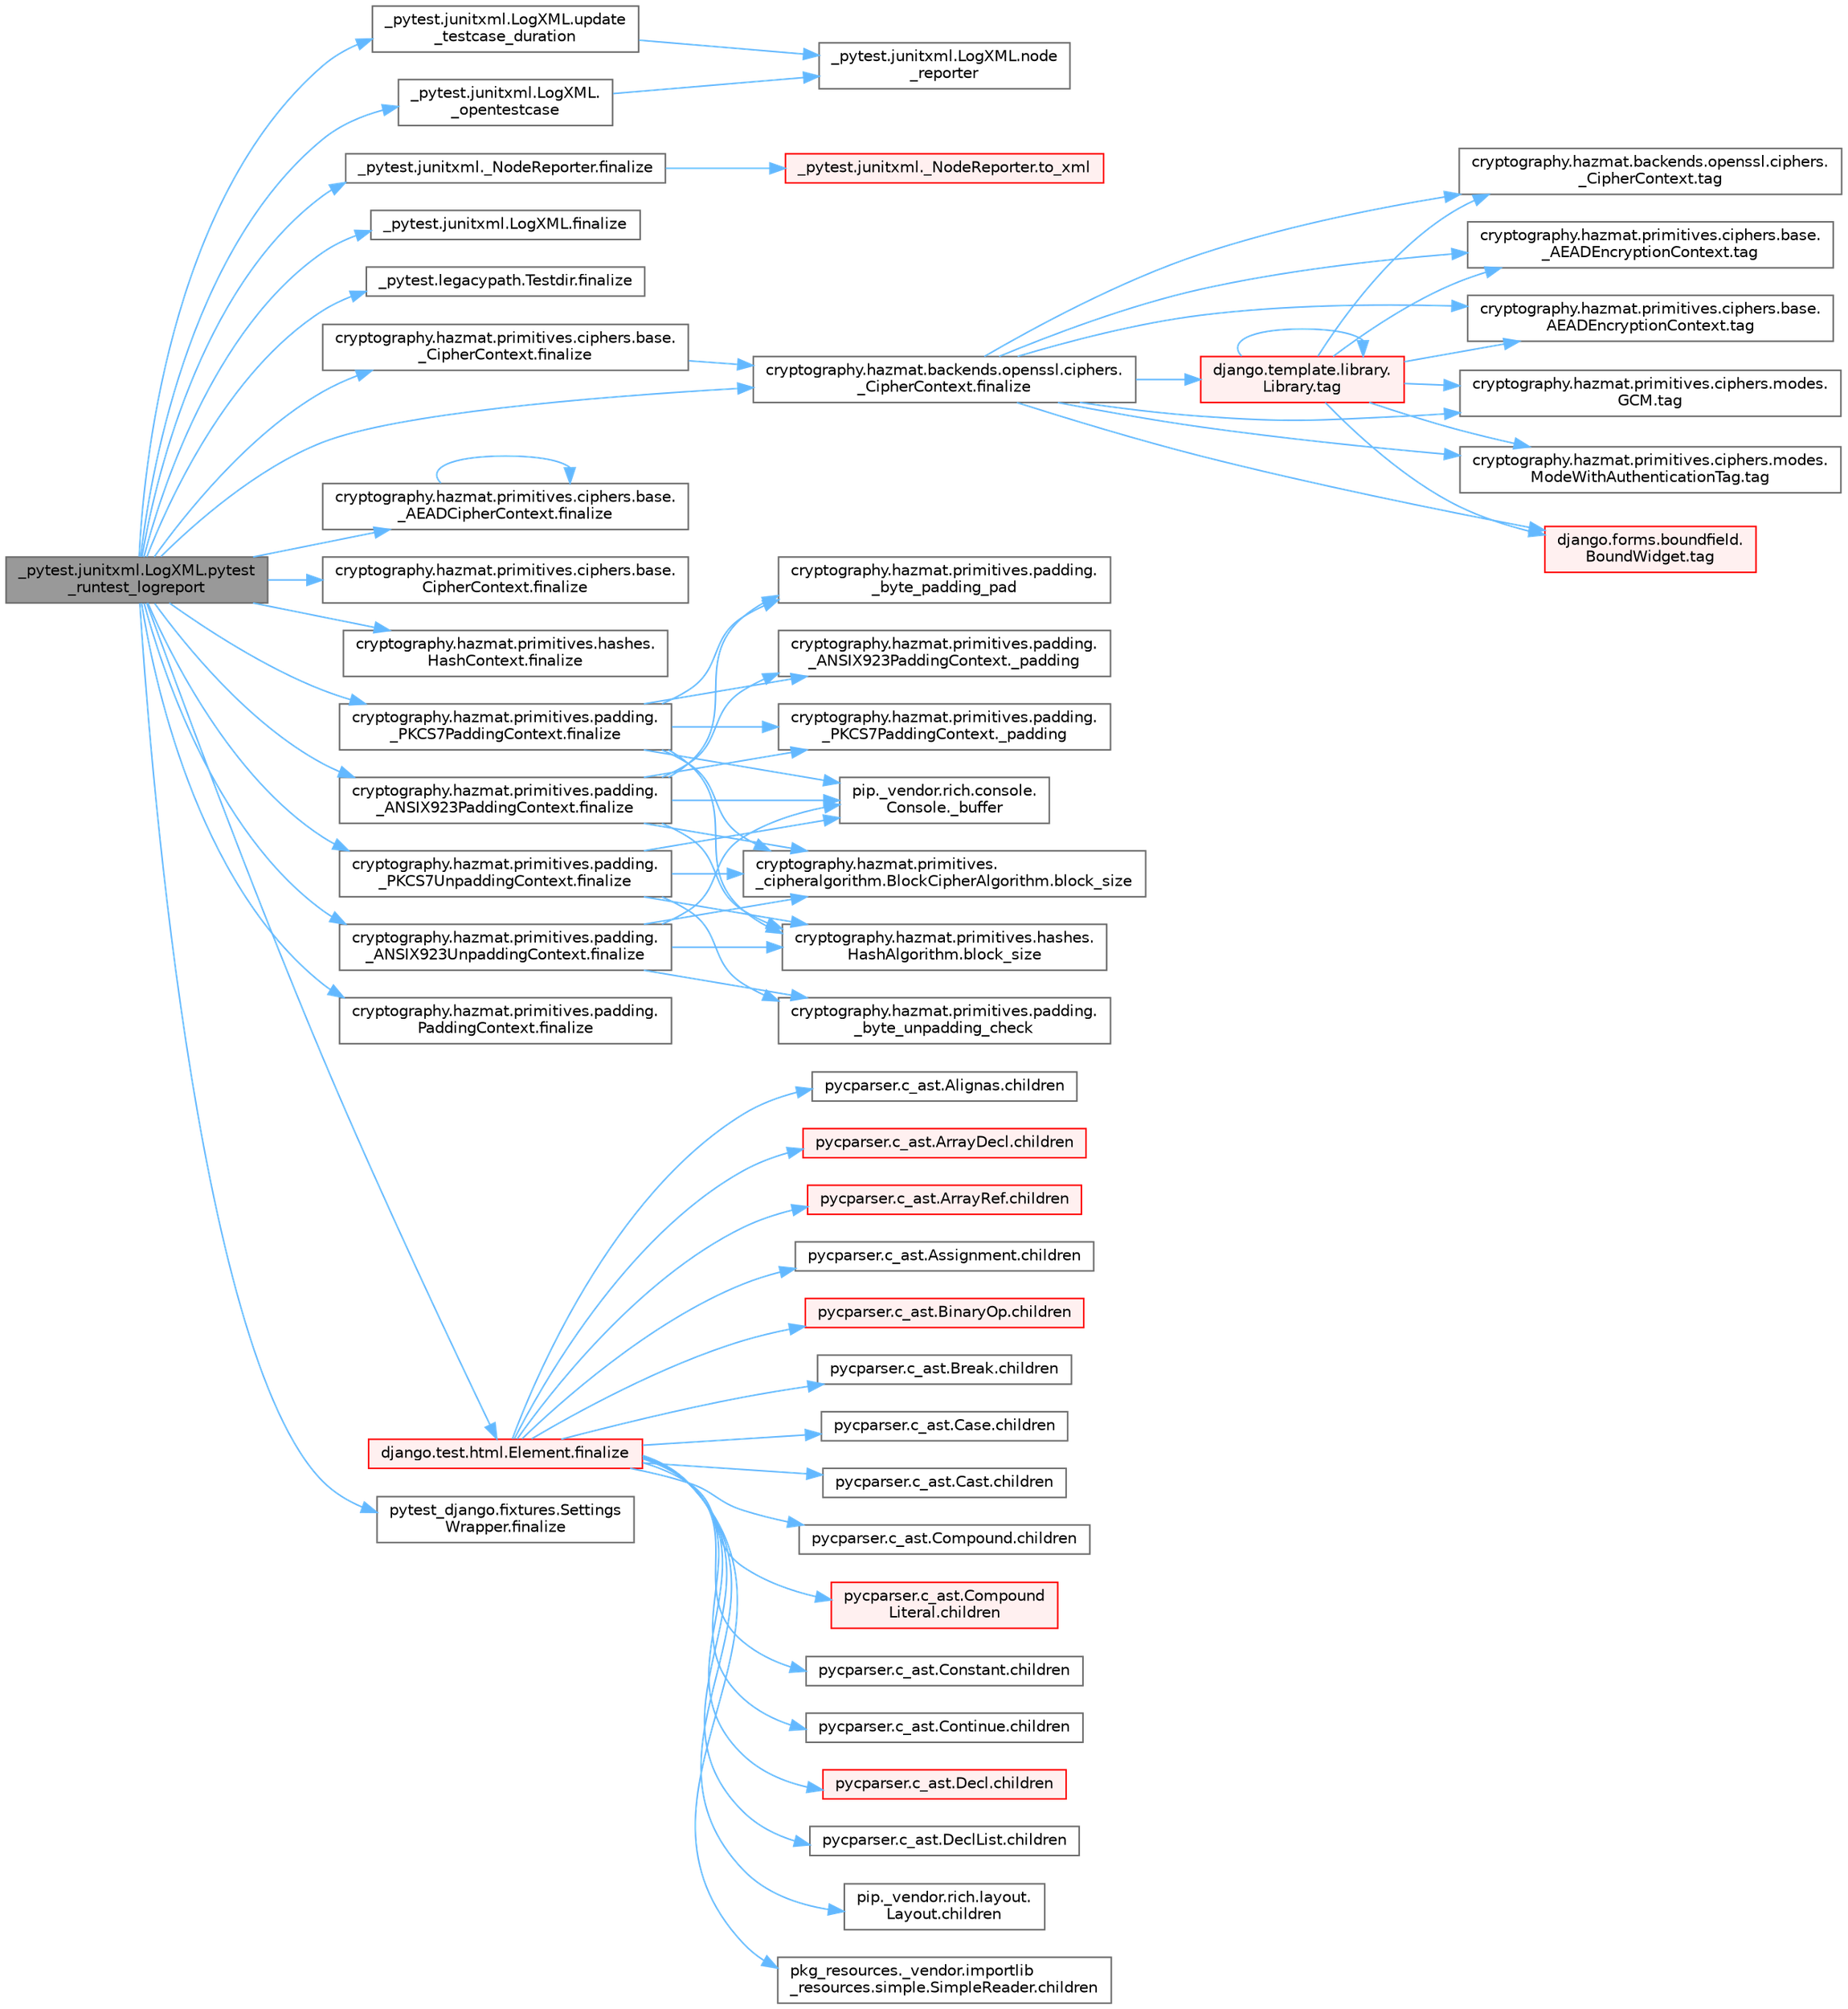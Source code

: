 digraph "_pytest.junitxml.LogXML.pytest_runtest_logreport"
{
 // LATEX_PDF_SIZE
  bgcolor="transparent";
  edge [fontname=Helvetica,fontsize=10,labelfontname=Helvetica,labelfontsize=10];
  node [fontname=Helvetica,fontsize=10,shape=box,height=0.2,width=0.4];
  rankdir="LR";
  Node1 [id="Node000001",label="_pytest.junitxml.LogXML.pytest\l_runtest_logreport",height=0.2,width=0.4,color="gray40", fillcolor="grey60", style="filled", fontcolor="black",tooltip=" "];
  Node1 -> Node2 [id="edge1_Node000001_Node000002",color="steelblue1",style="solid",tooltip=" "];
  Node2 [id="Node000002",label="_pytest.junitxml.LogXML.\l_opentestcase",height=0.2,width=0.4,color="grey40", fillcolor="white", style="filled",URL="$class__pytest_1_1junitxml_1_1_log_x_m_l.html#a4c56a2c4536ae6e51b7fbcab00e9c17b",tooltip=" "];
  Node2 -> Node3 [id="edge2_Node000002_Node000003",color="steelblue1",style="solid",tooltip=" "];
  Node3 [id="Node000003",label="_pytest.junitxml.LogXML.node\l_reporter",height=0.2,width=0.4,color="grey40", fillcolor="white", style="filled",URL="$class__pytest_1_1junitxml_1_1_log_x_m_l.html#af3cb20fb2db9f14d7ad20fd3d3578ae8",tooltip=" "];
  Node1 -> Node4 [id="edge3_Node000001_Node000004",color="steelblue1",style="solid",tooltip=" "];
  Node4 [id="Node000004",label="_pytest.junitxml._NodeReporter.finalize",height=0.2,width=0.4,color="grey40", fillcolor="white", style="filled",URL="$class__pytest_1_1junitxml_1_1___node_reporter.html#a12b9d740f799a66a4bb951054789aab8",tooltip=" "];
  Node4 -> Node5 [id="edge4_Node000004_Node000005",color="steelblue1",style="solid",tooltip=" "];
  Node5 [id="Node000005",label="_pytest.junitxml._NodeReporter.to_xml",height=0.2,width=0.4,color="red", fillcolor="#FFF0F0", style="filled",URL="$class__pytest_1_1junitxml_1_1___node_reporter.html#ae67f4796954fc085c1e5167a7fb6f958",tooltip=" "];
  Node1 -> Node8 [id="edge5_Node000001_Node000008",color="steelblue1",style="solid",tooltip=" "];
  Node8 [id="Node000008",label="_pytest.junitxml.LogXML.finalize",height=0.2,width=0.4,color="grey40", fillcolor="white", style="filled",URL="$class__pytest_1_1junitxml_1_1_log_x_m_l.html#a293f5e3769a7c200eb6e5db7b66510b0",tooltip=" "];
  Node1 -> Node9 [id="edge6_Node000001_Node000009",color="steelblue1",style="solid",tooltip=" "];
  Node9 [id="Node000009",label="_pytest.legacypath.Testdir.finalize",height=0.2,width=0.4,color="grey40", fillcolor="white", style="filled",URL="$class__pytest_1_1legacypath_1_1_testdir.html#ae067393b69c8f032379806e4784dd316",tooltip=" "];
  Node1 -> Node10 [id="edge7_Node000001_Node000010",color="steelblue1",style="solid",tooltip=" "];
  Node10 [id="Node000010",label="cryptography.hazmat.backends.openssl.ciphers.\l_CipherContext.finalize",height=0.2,width=0.4,color="grey40", fillcolor="white", style="filled",URL="$classcryptography_1_1hazmat_1_1backends_1_1openssl_1_1ciphers_1_1___cipher_context.html#a7b71812017c7a9c37f5b24b8d3188cb7",tooltip=" "];
  Node10 -> Node11 [id="edge8_Node000010_Node000011",color="steelblue1",style="solid",tooltip=" "];
  Node11 [id="Node000011",label="cryptography.hazmat.backends.openssl.ciphers.\l_CipherContext.tag",height=0.2,width=0.4,color="grey40", fillcolor="white", style="filled",URL="$classcryptography_1_1hazmat_1_1backends_1_1openssl_1_1ciphers_1_1___cipher_context.html#ae6dad4d606fc49eb4ddf4a291fed5ca2",tooltip=" "];
  Node10 -> Node12 [id="edge9_Node000010_Node000012",color="steelblue1",style="solid",tooltip=" "];
  Node12 [id="Node000012",label="cryptography.hazmat.primitives.ciphers.base.\l_AEADEncryptionContext.tag",height=0.2,width=0.4,color="grey40", fillcolor="white", style="filled",URL="$classcryptography_1_1hazmat_1_1primitives_1_1ciphers_1_1base_1_1___a_e_a_d_encryption_context.html#a3c27c639cc528b605d569b0ce5f3953f",tooltip=" "];
  Node10 -> Node13 [id="edge10_Node000010_Node000013",color="steelblue1",style="solid",tooltip=" "];
  Node13 [id="Node000013",label="cryptography.hazmat.primitives.ciphers.base.\lAEADEncryptionContext.tag",height=0.2,width=0.4,color="grey40", fillcolor="white", style="filled",URL="$classcryptography_1_1hazmat_1_1primitives_1_1ciphers_1_1base_1_1_a_e_a_d_encryption_context.html#adf3ea3ca6b24494f226b51d51e0fe507",tooltip=" "];
  Node10 -> Node14 [id="edge11_Node000010_Node000014",color="steelblue1",style="solid",tooltip=" "];
  Node14 [id="Node000014",label="cryptography.hazmat.primitives.ciphers.modes.\lGCM.tag",height=0.2,width=0.4,color="grey40", fillcolor="white", style="filled",URL="$classcryptography_1_1hazmat_1_1primitives_1_1ciphers_1_1modes_1_1_g_c_m.html#addf5369d4d757745281f5574f29ca725",tooltip=" "];
  Node10 -> Node15 [id="edge12_Node000010_Node000015",color="steelblue1",style="solid",tooltip=" "];
  Node15 [id="Node000015",label="cryptography.hazmat.primitives.ciphers.modes.\lModeWithAuthenticationTag.tag",height=0.2,width=0.4,color="grey40", fillcolor="white", style="filled",URL="$classcryptography_1_1hazmat_1_1primitives_1_1ciphers_1_1modes_1_1_mode_with_authentication_tag.html#a184ce751a28aa441d024b73667d272a7",tooltip=" "];
  Node10 -> Node16 [id="edge13_Node000010_Node000016",color="steelblue1",style="solid",tooltip=" "];
  Node16 [id="Node000016",label="django.forms.boundfield.\lBoundWidget.tag",height=0.2,width=0.4,color="red", fillcolor="#FFF0F0", style="filled",URL="$classdjango_1_1forms_1_1boundfield_1_1_bound_widget.html#a5708b6f8ee83789573ced60a2879e19d",tooltip=" "];
  Node10 -> Node4540 [id="edge14_Node000010_Node004540",color="steelblue1",style="solid",tooltip=" "];
  Node4540 [id="Node004540",label="django.template.library.\lLibrary.tag",height=0.2,width=0.4,color="red", fillcolor="#FFF0F0", style="filled",URL="$classdjango_1_1template_1_1library_1_1_library.html#a3a42e8a0a94b6f4b0949819bfbdfcb3d",tooltip=" "];
  Node4540 -> Node11 [id="edge15_Node004540_Node000011",color="steelblue1",style="solid",tooltip=" "];
  Node4540 -> Node12 [id="edge16_Node004540_Node000012",color="steelblue1",style="solid",tooltip=" "];
  Node4540 -> Node13 [id="edge17_Node004540_Node000013",color="steelblue1",style="solid",tooltip=" "];
  Node4540 -> Node14 [id="edge18_Node004540_Node000014",color="steelblue1",style="solid",tooltip=" "];
  Node4540 -> Node15 [id="edge19_Node004540_Node000015",color="steelblue1",style="solid",tooltip=" "];
  Node4540 -> Node16 [id="edge20_Node004540_Node000016",color="steelblue1",style="solid",tooltip=" "];
  Node4540 -> Node4540 [id="edge21_Node004540_Node004540",color="steelblue1",style="solid",tooltip=" "];
  Node1 -> Node4542 [id="edge22_Node000001_Node004542",color="steelblue1",style="solid",tooltip=" "];
  Node4542 [id="Node004542",label="cryptography.hazmat.primitives.ciphers.base.\l_AEADCipherContext.finalize",height=0.2,width=0.4,color="grey40", fillcolor="white", style="filled",URL="$classcryptography_1_1hazmat_1_1primitives_1_1ciphers_1_1base_1_1___a_e_a_d_cipher_context.html#a584e2909f835f5e7ef3ff44065b32d5a",tooltip=" "];
  Node4542 -> Node4542 [id="edge23_Node004542_Node004542",color="steelblue1",style="solid",tooltip=" "];
  Node1 -> Node4543 [id="edge24_Node000001_Node004543",color="steelblue1",style="solid",tooltip=" "];
  Node4543 [id="Node004543",label="cryptography.hazmat.primitives.ciphers.base.\l_CipherContext.finalize",height=0.2,width=0.4,color="grey40", fillcolor="white", style="filled",URL="$classcryptography_1_1hazmat_1_1primitives_1_1ciphers_1_1base_1_1___cipher_context.html#a9c8e2887cbcf63002d4896b1b28f47ad",tooltip=" "];
  Node4543 -> Node10 [id="edge25_Node004543_Node000010",color="steelblue1",style="solid",tooltip=" "];
  Node1 -> Node4544 [id="edge26_Node000001_Node004544",color="steelblue1",style="solid",tooltip=" "];
  Node4544 [id="Node004544",label="cryptography.hazmat.primitives.ciphers.base.\lCipherContext.finalize",height=0.2,width=0.4,color="grey40", fillcolor="white", style="filled",URL="$classcryptography_1_1hazmat_1_1primitives_1_1ciphers_1_1base_1_1_cipher_context.html#a815f84c9018545fc244867e8c38247fe",tooltip=" "];
  Node1 -> Node4545 [id="edge27_Node000001_Node004545",color="steelblue1",style="solid",tooltip=" "];
  Node4545 [id="Node004545",label="cryptography.hazmat.primitives.hashes.\lHashContext.finalize",height=0.2,width=0.4,color="grey40", fillcolor="white", style="filled",URL="$classcryptography_1_1hazmat_1_1primitives_1_1hashes_1_1_hash_context.html#a334437d1501ed7d052f7c9802903eac7",tooltip=" "];
  Node1 -> Node4546 [id="edge28_Node000001_Node004546",color="steelblue1",style="solid",tooltip=" "];
  Node4546 [id="Node004546",label="cryptography.hazmat.primitives.padding.\l_ANSIX923PaddingContext.finalize",height=0.2,width=0.4,color="grey40", fillcolor="white", style="filled",URL="$classcryptography_1_1hazmat_1_1primitives_1_1padding_1_1___a_n_s_i_x923_padding_context.html#a97148e5787bf477a0958710d9bc8624e",tooltip=" "];
  Node4546 -> Node105 [id="edge29_Node004546_Node000105",color="steelblue1",style="solid",tooltip=" "];
  Node105 [id="Node000105",label="pip._vendor.rich.console.\lConsole._buffer",height=0.2,width=0.4,color="grey40", fillcolor="white", style="filled",URL="$classpip_1_1__vendor_1_1rich_1_1console_1_1_console.html#a51eaf031922c907e4085937b82f5564e",tooltip=" "];
  Node4546 -> Node4547 [id="edge30_Node004546_Node004547",color="steelblue1",style="solid",tooltip=" "];
  Node4547 [id="Node004547",label="cryptography.hazmat.primitives.padding.\l_byte_padding_pad",height=0.2,width=0.4,color="grey40", fillcolor="white", style="filled",URL="$namespacecryptography_1_1hazmat_1_1primitives_1_1padding.html#a8bfd8dd7ddf618e40e2d4059327f400d",tooltip=" "];
  Node4546 -> Node3387 [id="edge31_Node004546_Node003387",color="steelblue1",style="solid",tooltip=" "];
  Node3387 [id="Node003387",label="cryptography.hazmat.primitives.padding.\l_ANSIX923PaddingContext._padding",height=0.2,width=0.4,color="grey40", fillcolor="white", style="filled",URL="$classcryptography_1_1hazmat_1_1primitives_1_1padding_1_1___a_n_s_i_x923_padding_context.html#a0821ca8efd2d6016f5d06629d2b09f8e",tooltip=" "];
  Node4546 -> Node3388 [id="edge32_Node004546_Node003388",color="steelblue1",style="solid",tooltip=" "];
  Node3388 [id="Node003388",label="cryptography.hazmat.primitives.padding.\l_PKCS7PaddingContext._padding",height=0.2,width=0.4,color="grey40", fillcolor="white", style="filled",URL="$classcryptography_1_1hazmat_1_1primitives_1_1padding_1_1___p_k_c_s7_padding_context.html#a7ca0f36db092046a3c38437a0e79456e",tooltip=" "];
  Node4546 -> Node963 [id="edge33_Node004546_Node000963",color="steelblue1",style="solid",tooltip=" "];
  Node963 [id="Node000963",label="cryptography.hazmat.primitives.\l_cipheralgorithm.BlockCipherAlgorithm.block_size",height=0.2,width=0.4,color="grey40", fillcolor="white", style="filled",URL="$classcryptography_1_1hazmat_1_1primitives_1_1__cipheralgorithm_1_1_block_cipher_algorithm.html#af4f088abea2adc20379c986851770ed4",tooltip=" "];
  Node4546 -> Node964 [id="edge34_Node004546_Node000964",color="steelblue1",style="solid",tooltip=" "];
  Node964 [id="Node000964",label="cryptography.hazmat.primitives.hashes.\lHashAlgorithm.block_size",height=0.2,width=0.4,color="grey40", fillcolor="white", style="filled",URL="$classcryptography_1_1hazmat_1_1primitives_1_1hashes_1_1_hash_algorithm.html#a1d63d1b5be48a0a7ddb1adc7d9248e27",tooltip=" "];
  Node1 -> Node4548 [id="edge35_Node000001_Node004548",color="steelblue1",style="solid",tooltip=" "];
  Node4548 [id="Node004548",label="cryptography.hazmat.primitives.padding.\l_ANSIX923UnpaddingContext.finalize",height=0.2,width=0.4,color="grey40", fillcolor="white", style="filled",URL="$classcryptography_1_1hazmat_1_1primitives_1_1padding_1_1___a_n_s_i_x923_unpadding_context.html#a1e8c7666509bd56a79df7264ccadde42",tooltip=" "];
  Node4548 -> Node105 [id="edge36_Node004548_Node000105",color="steelblue1",style="solid",tooltip=" "];
  Node4548 -> Node4549 [id="edge37_Node004548_Node004549",color="steelblue1",style="solid",tooltip=" "];
  Node4549 [id="Node004549",label="cryptography.hazmat.primitives.padding.\l_byte_unpadding_check",height=0.2,width=0.4,color="grey40", fillcolor="white", style="filled",URL="$namespacecryptography_1_1hazmat_1_1primitives_1_1padding.html#abbb274bb8755c100c494d49ec3f64dd0",tooltip=" "];
  Node4548 -> Node963 [id="edge38_Node004548_Node000963",color="steelblue1",style="solid",tooltip=" "];
  Node4548 -> Node964 [id="edge39_Node004548_Node000964",color="steelblue1",style="solid",tooltip=" "];
  Node1 -> Node4550 [id="edge40_Node000001_Node004550",color="steelblue1",style="solid",tooltip=" "];
  Node4550 [id="Node004550",label="cryptography.hazmat.primitives.padding.\l_PKCS7PaddingContext.finalize",height=0.2,width=0.4,color="grey40", fillcolor="white", style="filled",URL="$classcryptography_1_1hazmat_1_1primitives_1_1padding_1_1___p_k_c_s7_padding_context.html#a2881fe88b78a27da2f0cf001ee388b67",tooltip=" "];
  Node4550 -> Node105 [id="edge41_Node004550_Node000105",color="steelblue1",style="solid",tooltip=" "];
  Node4550 -> Node4547 [id="edge42_Node004550_Node004547",color="steelblue1",style="solid",tooltip=" "];
  Node4550 -> Node3387 [id="edge43_Node004550_Node003387",color="steelblue1",style="solid",tooltip=" "];
  Node4550 -> Node3388 [id="edge44_Node004550_Node003388",color="steelblue1",style="solid",tooltip=" "];
  Node4550 -> Node963 [id="edge45_Node004550_Node000963",color="steelblue1",style="solid",tooltip=" "];
  Node4550 -> Node964 [id="edge46_Node004550_Node000964",color="steelblue1",style="solid",tooltip=" "];
  Node1 -> Node4551 [id="edge47_Node000001_Node004551",color="steelblue1",style="solid",tooltip=" "];
  Node4551 [id="Node004551",label="cryptography.hazmat.primitives.padding.\l_PKCS7UnpaddingContext.finalize",height=0.2,width=0.4,color="grey40", fillcolor="white", style="filled",URL="$classcryptography_1_1hazmat_1_1primitives_1_1padding_1_1___p_k_c_s7_unpadding_context.html#a57fc46836a64025fe20456d3c32d3ce6",tooltip=" "];
  Node4551 -> Node105 [id="edge48_Node004551_Node000105",color="steelblue1",style="solid",tooltip=" "];
  Node4551 -> Node4549 [id="edge49_Node004551_Node004549",color="steelblue1",style="solid",tooltip=" "];
  Node4551 -> Node963 [id="edge50_Node004551_Node000963",color="steelblue1",style="solid",tooltip=" "];
  Node4551 -> Node964 [id="edge51_Node004551_Node000964",color="steelblue1",style="solid",tooltip=" "];
  Node1 -> Node4552 [id="edge52_Node000001_Node004552",color="steelblue1",style="solid",tooltip=" "];
  Node4552 [id="Node004552",label="cryptography.hazmat.primitives.padding.\lPaddingContext.finalize",height=0.2,width=0.4,color="grey40", fillcolor="white", style="filled",URL="$classcryptography_1_1hazmat_1_1primitives_1_1padding_1_1_padding_context.html#a490d0406c66c31aea952ba3458ddb051",tooltip=" "];
  Node1 -> Node4553 [id="edge53_Node000001_Node004553",color="steelblue1",style="solid",tooltip=" "];
  Node4553 [id="Node004553",label="django.test.html.Element.finalize",height=0.2,width=0.4,color="red", fillcolor="#FFF0F0", style="filled",URL="$classdjango_1_1test_1_1html_1_1_element.html#a43e85666da059388c8c88f8c4728d412",tooltip=" "];
  Node4553 -> Node1946 [id="edge54_Node004553_Node001946",color="steelblue1",style="solid",tooltip=" "];
  Node1946 [id="Node001946",label="pip._vendor.rich.layout.\lLayout.children",height=0.2,width=0.4,color="grey40", fillcolor="white", style="filled",URL="$classpip_1_1__vendor_1_1rich_1_1layout_1_1_layout.html#a60c722fa3c691866d7f63f31252aa0b4",tooltip=" "];
  Node4553 -> Node1947 [id="edge55_Node004553_Node001947",color="steelblue1",style="solid",tooltip=" "];
  Node1947 [id="Node001947",label="pkg_resources._vendor.importlib\l_resources.simple.SimpleReader.children",height=0.2,width=0.4,color="grey40", fillcolor="white", style="filled",URL="$classpkg__resources_1_1__vendor_1_1importlib__resources_1_1simple_1_1_simple_reader.html#a50c83373cfef9833d0f1ff34953802eb",tooltip=" "];
  Node4553 -> Node1948 [id="edge56_Node004553_Node001948",color="steelblue1",style="solid",tooltip=" "];
  Node1948 [id="Node001948",label="pycparser.c_ast.Alignas.children",height=0.2,width=0.4,color="grey40", fillcolor="white", style="filled",URL="$classpycparser_1_1c__ast_1_1_alignas.html#aa2e054435ca3f8fe9b118b38e195bbbe",tooltip=" "];
  Node4553 -> Node1949 [id="edge57_Node004553_Node001949",color="steelblue1",style="solid",tooltip=" "];
  Node1949 [id="Node001949",label="pycparser.c_ast.ArrayDecl.children",height=0.2,width=0.4,color="red", fillcolor="#FFF0F0", style="filled",URL="$classpycparser_1_1c__ast_1_1_array_decl.html#a91e13314016d59050744567fc35aa17b",tooltip=" "];
  Node4553 -> Node1957 [id="edge58_Node004553_Node001957",color="steelblue1",style="solid",tooltip=" "];
  Node1957 [id="Node001957",label="pycparser.c_ast.ArrayRef.children",height=0.2,width=0.4,color="red", fillcolor="#FFF0F0", style="filled",URL="$classpycparser_1_1c__ast_1_1_array_ref.html#a1fdda8fe4200afc499724b1a65c1cd09",tooltip=" "];
  Node4553 -> Node1958 [id="edge59_Node004553_Node001958",color="steelblue1",style="solid",tooltip=" "];
  Node1958 [id="Node001958",label="pycparser.c_ast.Assignment.children",height=0.2,width=0.4,color="grey40", fillcolor="white", style="filled",URL="$classpycparser_1_1c__ast_1_1_assignment.html#a9fc5fed38534702775cf4f15ec8cbb36",tooltip=" "];
  Node4553 -> Node1959 [id="edge60_Node004553_Node001959",color="steelblue1",style="solid",tooltip=" "];
  Node1959 [id="Node001959",label="pycparser.c_ast.BinaryOp.children",height=0.2,width=0.4,color="red", fillcolor="#FFF0F0", style="filled",URL="$classpycparser_1_1c__ast_1_1_binary_op.html#aaed16ff8b93549285393aa560178f658",tooltip=" "];
  Node4553 -> Node1964 [id="edge61_Node004553_Node001964",color="steelblue1",style="solid",tooltip=" "];
  Node1964 [id="Node001964",label="pycparser.c_ast.Break.children",height=0.2,width=0.4,color="grey40", fillcolor="white", style="filled",URL="$classpycparser_1_1c__ast_1_1_break.html#a4d7323719d7d852aa54dcb0897ac889f",tooltip=" "];
  Node4553 -> Node1965 [id="edge62_Node004553_Node001965",color="steelblue1",style="solid",tooltip=" "];
  Node1965 [id="Node001965",label="pycparser.c_ast.Case.children",height=0.2,width=0.4,color="grey40", fillcolor="white", style="filled",URL="$classpycparser_1_1c__ast_1_1_case.html#ac4c62d0170da363ac8df6e481e3ddeca",tooltip=" "];
  Node4553 -> Node1966 [id="edge63_Node004553_Node001966",color="steelblue1",style="solid",tooltip=" "];
  Node1966 [id="Node001966",label="pycparser.c_ast.Cast.children",height=0.2,width=0.4,color="grey40", fillcolor="white", style="filled",URL="$classpycparser_1_1c__ast_1_1_cast.html#a76ec94447b227f7fb01334eb0eeda11a",tooltip=" "];
  Node4553 -> Node1967 [id="edge64_Node004553_Node001967",color="steelblue1",style="solid",tooltip=" "];
  Node1967 [id="Node001967",label="pycparser.c_ast.Compound.children",height=0.2,width=0.4,color="grey40", fillcolor="white", style="filled",URL="$classpycparser_1_1c__ast_1_1_compound.html#ad8e8b08f842ea2876f0de92889f470f9",tooltip=" "];
  Node4553 -> Node1968 [id="edge65_Node004553_Node001968",color="steelblue1",style="solid",tooltip=" "];
  Node1968 [id="Node001968",label="pycparser.c_ast.Compound\lLiteral.children",height=0.2,width=0.4,color="red", fillcolor="#FFF0F0", style="filled",URL="$classpycparser_1_1c__ast_1_1_compound_literal.html#a6ff6a9f355d70c79e2e3b602b88bfef6",tooltip=" "];
  Node4553 -> Node1972 [id="edge66_Node004553_Node001972",color="steelblue1",style="solid",tooltip=" "];
  Node1972 [id="Node001972",label="pycparser.c_ast.Constant.children",height=0.2,width=0.4,color="grey40", fillcolor="white", style="filled",URL="$classpycparser_1_1c__ast_1_1_constant.html#ac11e243b0aa748bc5aa59c98a864968b",tooltip=" "];
  Node4553 -> Node1973 [id="edge67_Node004553_Node001973",color="steelblue1",style="solid",tooltip=" "];
  Node1973 [id="Node001973",label="pycparser.c_ast.Continue.children",height=0.2,width=0.4,color="grey40", fillcolor="white", style="filled",URL="$classpycparser_1_1c__ast_1_1_continue.html#af4883146c55a12c840448ce61801ed7b",tooltip=" "];
  Node4553 -> Node1974 [id="edge68_Node004553_Node001974",color="steelblue1",style="solid",tooltip=" "];
  Node1974 [id="Node001974",label="pycparser.c_ast.Decl.children",height=0.2,width=0.4,color="red", fillcolor="#FFF0F0", style="filled",URL="$classpycparser_1_1c__ast_1_1_decl.html#a5daf2f7d33fdaa47905df497ebeaa745",tooltip=" "];
  Node4553 -> Node1975 [id="edge69_Node004553_Node001975",color="steelblue1",style="solid",tooltip=" "];
  Node1975 [id="Node001975",label="pycparser.c_ast.DeclList.children",height=0.2,width=0.4,color="grey40", fillcolor="white", style="filled",URL="$classpycparser_1_1c__ast_1_1_decl_list.html#abb53331b88791d8cecb6995473c6a9d8",tooltip=" "];
  Node1 -> Node4554 [id="edge70_Node000001_Node004554",color="steelblue1",style="solid",tooltip=" "];
  Node4554 [id="Node004554",label="pytest_django.fixtures.Settings\lWrapper.finalize",height=0.2,width=0.4,color="grey40", fillcolor="white", style="filled",URL="$classpytest__django_1_1fixtures_1_1_settings_wrapper.html#a4ab66bfd9cfc137343730f12e9fe89a1",tooltip=" "];
  Node1 -> Node4555 [id="edge71_Node000001_Node004555",color="steelblue1",style="solid",tooltip=" "];
  Node4555 [id="Node004555",label="_pytest.junitxml.LogXML.update\l_testcase_duration",height=0.2,width=0.4,color="grey40", fillcolor="white", style="filled",URL="$class__pytest_1_1junitxml_1_1_log_x_m_l.html#ab5c3eb0a8287e964bb9d4c24af334717",tooltip=" "];
  Node4555 -> Node3 [id="edge72_Node004555_Node000003",color="steelblue1",style="solid",tooltip=" "];
}
